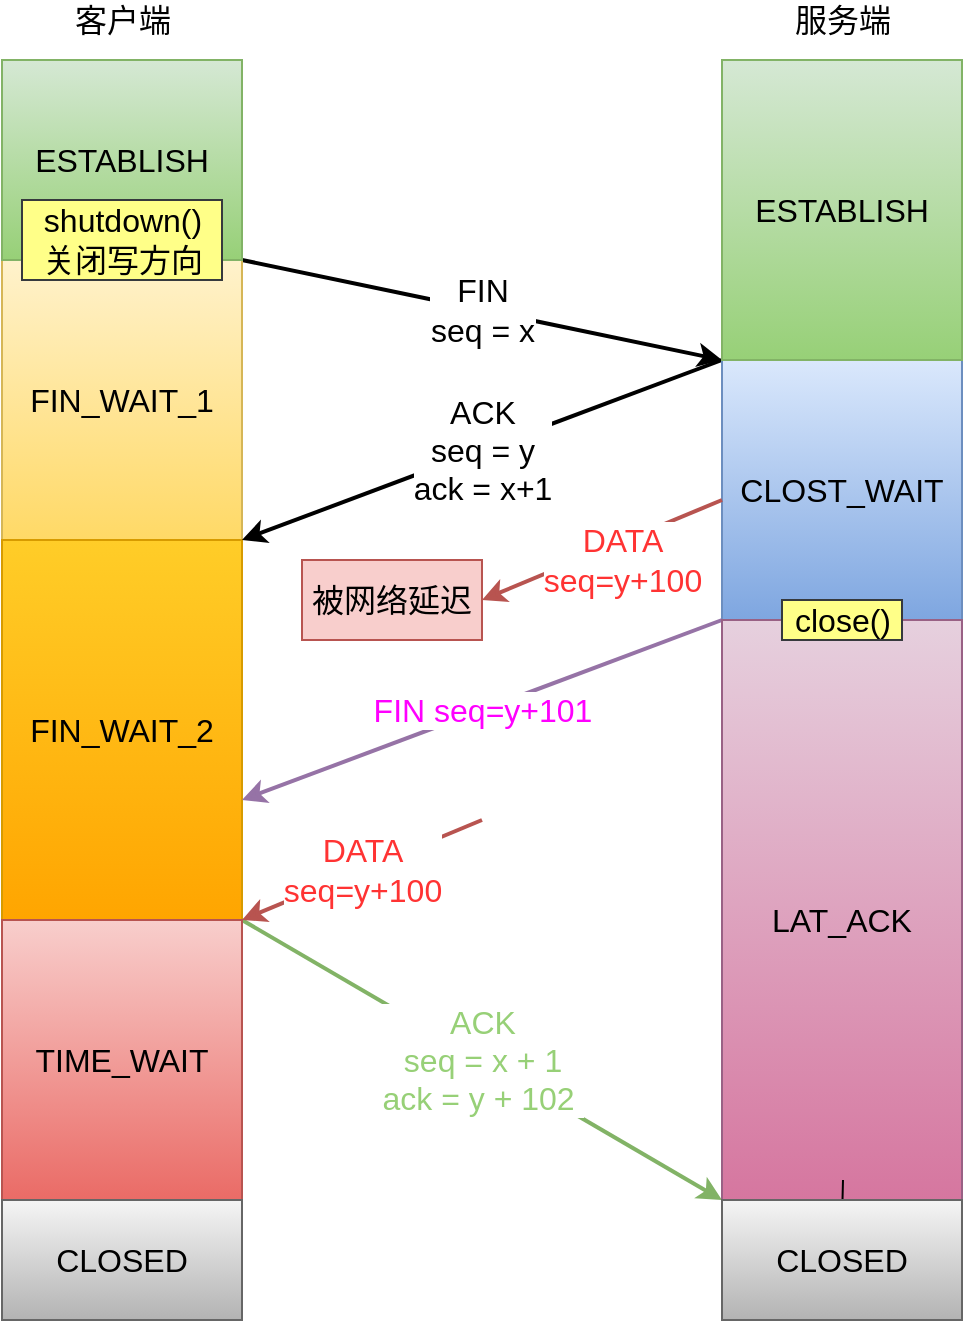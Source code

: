 <mxfile version="15.0.6" type="github">
  <diagram id="ANAUuJqYN83Xgmc9TEa5" name="第 1 页">
    <mxGraphModel dx="946" dy="501" grid="1" gridSize="10" guides="1" tooltips="1" connect="1" arrows="1" fold="1" page="1" pageScale="1" pageWidth="827" pageHeight="1169" math="0" shadow="0">
      <root>
        <mxCell id="0" />
        <mxCell id="1" parent="0" />
        <mxCell id="-hhRETg1GXGdjl2k0zsn-1" value="FIN &lt;br&gt;seq = x" style="rounded=0;orthogonalLoop=1;jettySize=auto;html=1;entryX=0;entryY=0;entryDx=0;entryDy=0;fontSize=16;exitX=1;exitY=0;exitDx=0;exitDy=0;strokeWidth=2;" edge="1" parent="1" source="-hhRETg1GXGdjl2k0zsn-2" target="-hhRETg1GXGdjl2k0zsn-8">
          <mxGeometry relative="1" as="geometry" />
        </mxCell>
        <mxCell id="-hhRETg1GXGdjl2k0zsn-2" value="FIN_WAIT_1" style="rounded=0;whiteSpace=wrap;html=1;fontSize=16;gradientColor=#ffd966;fillColor=#fff2cc;strokeColor=#d6b656;" vertex="1" parent="1">
          <mxGeometry x="120" y="180" width="120" height="140" as="geometry" />
        </mxCell>
        <mxCell id="-hhRETg1GXGdjl2k0zsn-3" value="FIN_WAIT_2" style="rounded=0;whiteSpace=wrap;html=1;fontSize=16;gradientColor=#ffa500;fillColor=#ffcd28;strokeColor=#d79b00;" vertex="1" parent="1">
          <mxGeometry x="120" y="320" width="120" height="190" as="geometry" />
        </mxCell>
        <mxCell id="-hhRETg1GXGdjl2k0zsn-24" value="&lt;font color=&quot;#97d077&quot; style=&quot;font-size: 16px;&quot;&gt;ACK&lt;br style=&quot;font-size: 16px;&quot;&gt;seq = x + 1&lt;br style=&quot;font-size: 16px;&quot;&gt;ack = y + 102&amp;nbsp;&lt;/font&gt;" style="rounded=0;orthogonalLoop=1;jettySize=auto;html=1;entryX=0;entryY=0;entryDx=0;entryDy=0;exitX=1;exitY=0;exitDx=0;exitDy=0;fillColor=#d5e8d4;strokeColor=#82b366;strokeWidth=2;fontSize=16;" edge="1" parent="1" source="-hhRETg1GXGdjl2k0zsn-4" target="-hhRETg1GXGdjl2k0zsn-11">
          <mxGeometry relative="1" as="geometry">
            <mxPoint x="240" y="520" as="sourcePoint" />
            <mxPoint x="480" y="660" as="targetPoint" />
          </mxGeometry>
        </mxCell>
        <mxCell id="-hhRETg1GXGdjl2k0zsn-4" value="TIME_WAIT" style="rounded=0;whiteSpace=wrap;html=1;fontSize=16;gradientColor=#ea6b66;fillColor=#f8cecc;strokeColor=#b85450;" vertex="1" parent="1">
          <mxGeometry x="120" y="510" width="120" height="140" as="geometry" />
        </mxCell>
        <mxCell id="-hhRETg1GXGdjl2k0zsn-5" value="CLOSED" style="rounded=0;whiteSpace=wrap;html=1;fontSize=16;gradientColor=#b3b3b3;fillColor=#f5f5f5;strokeColor=#666666;" vertex="1" parent="1">
          <mxGeometry x="120" y="650" width="120" height="60" as="geometry" />
        </mxCell>
        <mxCell id="-hhRETg1GXGdjl2k0zsn-6" value="ACK &lt;br&gt;seq = y&lt;br&gt;ack = x+1" style="edgeStyle=none;rounded=0;orthogonalLoop=1;jettySize=auto;html=1;entryX=1;entryY=0;entryDx=0;entryDy=0;fontSize=16;exitX=0;exitY=0;exitDx=0;exitDy=0;strokeWidth=2;" edge="1" parent="1" source="-hhRETg1GXGdjl2k0zsn-8" target="-hhRETg1GXGdjl2k0zsn-3">
          <mxGeometry relative="1" as="geometry" />
        </mxCell>
        <mxCell id="-hhRETg1GXGdjl2k0zsn-7" value="" style="edgeStyle=none;rounded=0;orthogonalLoop=1;jettySize=auto;html=1;fontSize=16;" edge="1" parent="1" target="-hhRETg1GXGdjl2k0zsn-10">
          <mxGeometry relative="1" as="geometry">
            <mxPoint x="540" y="360" as="sourcePoint" />
          </mxGeometry>
        </mxCell>
        <mxCell id="-hhRETg1GXGdjl2k0zsn-8" value="CLOST_WAIT" style="rounded=0;whiteSpace=wrap;html=1;fontSize=16;gradientColor=#7ea6e0;fillColor=#dae8fc;strokeColor=#6c8ebf;" vertex="1" parent="1">
          <mxGeometry x="480" y="230" width="120" height="130" as="geometry" />
        </mxCell>
        <mxCell id="-hhRETg1GXGdjl2k0zsn-9" value="&lt;font color=&quot;#ff00ff&quot;&gt;FIN seq=y+101&lt;br&gt;&lt;/font&gt;" style="edgeStyle=none;rounded=0;orthogonalLoop=1;jettySize=auto;html=1;fontSize=16;exitX=0;exitY=0;exitDx=0;exitDy=0;strokeWidth=2;fillColor=#e1d5e7;strokeColor=#9673a6;" edge="1" parent="1" source="-hhRETg1GXGdjl2k0zsn-10">
          <mxGeometry relative="1" as="geometry">
            <mxPoint x="240" y="450" as="targetPoint" />
          </mxGeometry>
        </mxCell>
        <mxCell id="-hhRETg1GXGdjl2k0zsn-10" value="LAT_ACK" style="rounded=0;whiteSpace=wrap;html=1;fontSize=16;gradientColor=#d5739d;fillColor=#e6d0de;strokeColor=#996185;" vertex="1" parent="1">
          <mxGeometry x="480" y="360" width="120" height="300" as="geometry" />
        </mxCell>
        <mxCell id="-hhRETg1GXGdjl2k0zsn-23" value="" style="edgeStyle=orthogonalEdgeStyle;rounded=0;orthogonalLoop=1;jettySize=auto;html=1;" edge="1" parent="1" target="-hhRETg1GXGdjl2k0zsn-10">
          <mxGeometry relative="1" as="geometry">
            <mxPoint x="540" y="660" as="sourcePoint" />
          </mxGeometry>
        </mxCell>
        <mxCell id="-hhRETg1GXGdjl2k0zsn-11" value="CLOSED" style="rounded=0;whiteSpace=wrap;html=1;fontSize=16;gradientColor=#b3b3b3;fillColor=#f5f5f5;strokeColor=#666666;" vertex="1" parent="1">
          <mxGeometry x="480" y="650" width="120" height="60" as="geometry" />
        </mxCell>
        <mxCell id="-hhRETg1GXGdjl2k0zsn-12" value="close()" style="text;html=1;align=center;verticalAlign=middle;resizable=0;points=[];autosize=1;strokeColor=#36393d;fillColor=#ffff88;fontSize=16;" vertex="1" parent="1">
          <mxGeometry x="510" y="350" width="60" height="20" as="geometry" />
        </mxCell>
        <mxCell id="-hhRETg1GXGdjl2k0zsn-13" value="&lt;font color=&quot;#ff3333&quot;&gt;DATA&lt;br&gt;seq=y+100&lt;br&gt;&lt;/font&gt;" style="edgeStyle=none;rounded=0;orthogonalLoop=1;jettySize=auto;html=1;fontSize=16;strokeWidth=2;fillColor=#f8cecc;strokeColor=#b85450;" edge="1" parent="1">
          <mxGeometry x="-0.112" y="8" relative="1" as="geometry">
            <mxPoint x="480" y="300" as="sourcePoint" />
            <mxPoint x="360" y="350" as="targetPoint" />
            <mxPoint as="offset" />
          </mxGeometry>
        </mxCell>
        <mxCell id="-hhRETg1GXGdjl2k0zsn-14" value="客户端" style="text;html=1;align=center;verticalAlign=middle;resizable=0;points=[];autosize=1;strokeColor=none;fillColor=none;fontSize=16;" vertex="1" parent="1">
          <mxGeometry x="140" y="90" width="60" height="20" as="geometry" />
        </mxCell>
        <mxCell id="-hhRETg1GXGdjl2k0zsn-15" value="ESTABLISH" style="rounded=0;whiteSpace=wrap;html=1;fontSize=16;gradientColor=#97d077;fillColor=#d5e8d4;strokeColor=#82b366;" vertex="1" parent="1">
          <mxGeometry x="480" y="80" width="120" height="150" as="geometry" />
        </mxCell>
        <mxCell id="-hhRETg1GXGdjl2k0zsn-16" value="ESTABLISH" style="rounded=0;whiteSpace=wrap;html=1;fontSize=16;gradientColor=#97d077;fillColor=#d5e8d4;strokeColor=#82b366;" vertex="1" parent="1">
          <mxGeometry x="120" y="80" width="120" height="100" as="geometry" />
        </mxCell>
        <mxCell id="-hhRETg1GXGdjl2k0zsn-17" value="shutdown()&lt;br&gt;关闭写方向" style="text;html=1;align=center;verticalAlign=middle;resizable=0;points=[];autosize=1;strokeColor=#36393d;fillColor=#ffff88;fontSize=16;" vertex="1" parent="1">
          <mxGeometry x="130" y="150" width="100" height="40" as="geometry" />
        </mxCell>
        <mxCell id="-hhRETg1GXGdjl2k0zsn-18" value="客户端" style="text;html=1;align=center;verticalAlign=middle;resizable=0;points=[];autosize=1;strokeColor=none;fillColor=none;fontSize=16;" vertex="1" parent="1">
          <mxGeometry x="150" y="50" width="60" height="20" as="geometry" />
        </mxCell>
        <mxCell id="-hhRETg1GXGdjl2k0zsn-19" value="服务端" style="text;html=1;align=center;verticalAlign=middle;resizable=0;points=[];autosize=1;strokeColor=none;fillColor=none;fontSize=16;" vertex="1" parent="1">
          <mxGeometry x="510" y="50" width="60" height="20" as="geometry" />
        </mxCell>
        <mxCell id="-hhRETg1GXGdjl2k0zsn-20" value="被网络延迟" style="rounded=0;whiteSpace=wrap;html=1;fontSize=16;fillColor=#f8cecc;strokeColor=#b85450;" vertex="1" parent="1">
          <mxGeometry x="270" y="330" width="90" height="40" as="geometry" />
        </mxCell>
        <mxCell id="-hhRETg1GXGdjl2k0zsn-22" value="&lt;span style=&quot;color: rgb(255 , 51 , 51)&quot;&gt;DATA&lt;/span&gt;&lt;br style=&quot;color: rgb(255 , 51 , 51)&quot;&gt;&lt;span style=&quot;color: rgb(255 , 51 , 51)&quot;&gt;seq=y+100&lt;/span&gt;&lt;font color=&quot;#ff3333&quot;&gt;&lt;br&gt;&lt;/font&gt;" style="edgeStyle=none;rounded=0;orthogonalLoop=1;jettySize=auto;html=1;fontSize=16;strokeWidth=2;fillColor=#f8cecc;strokeColor=#b85450;" edge="1" parent="1">
          <mxGeometry relative="1" as="geometry">
            <mxPoint x="360" y="460" as="sourcePoint" />
            <mxPoint x="240" y="510" as="targetPoint" />
          </mxGeometry>
        </mxCell>
      </root>
    </mxGraphModel>
  </diagram>
</mxfile>
